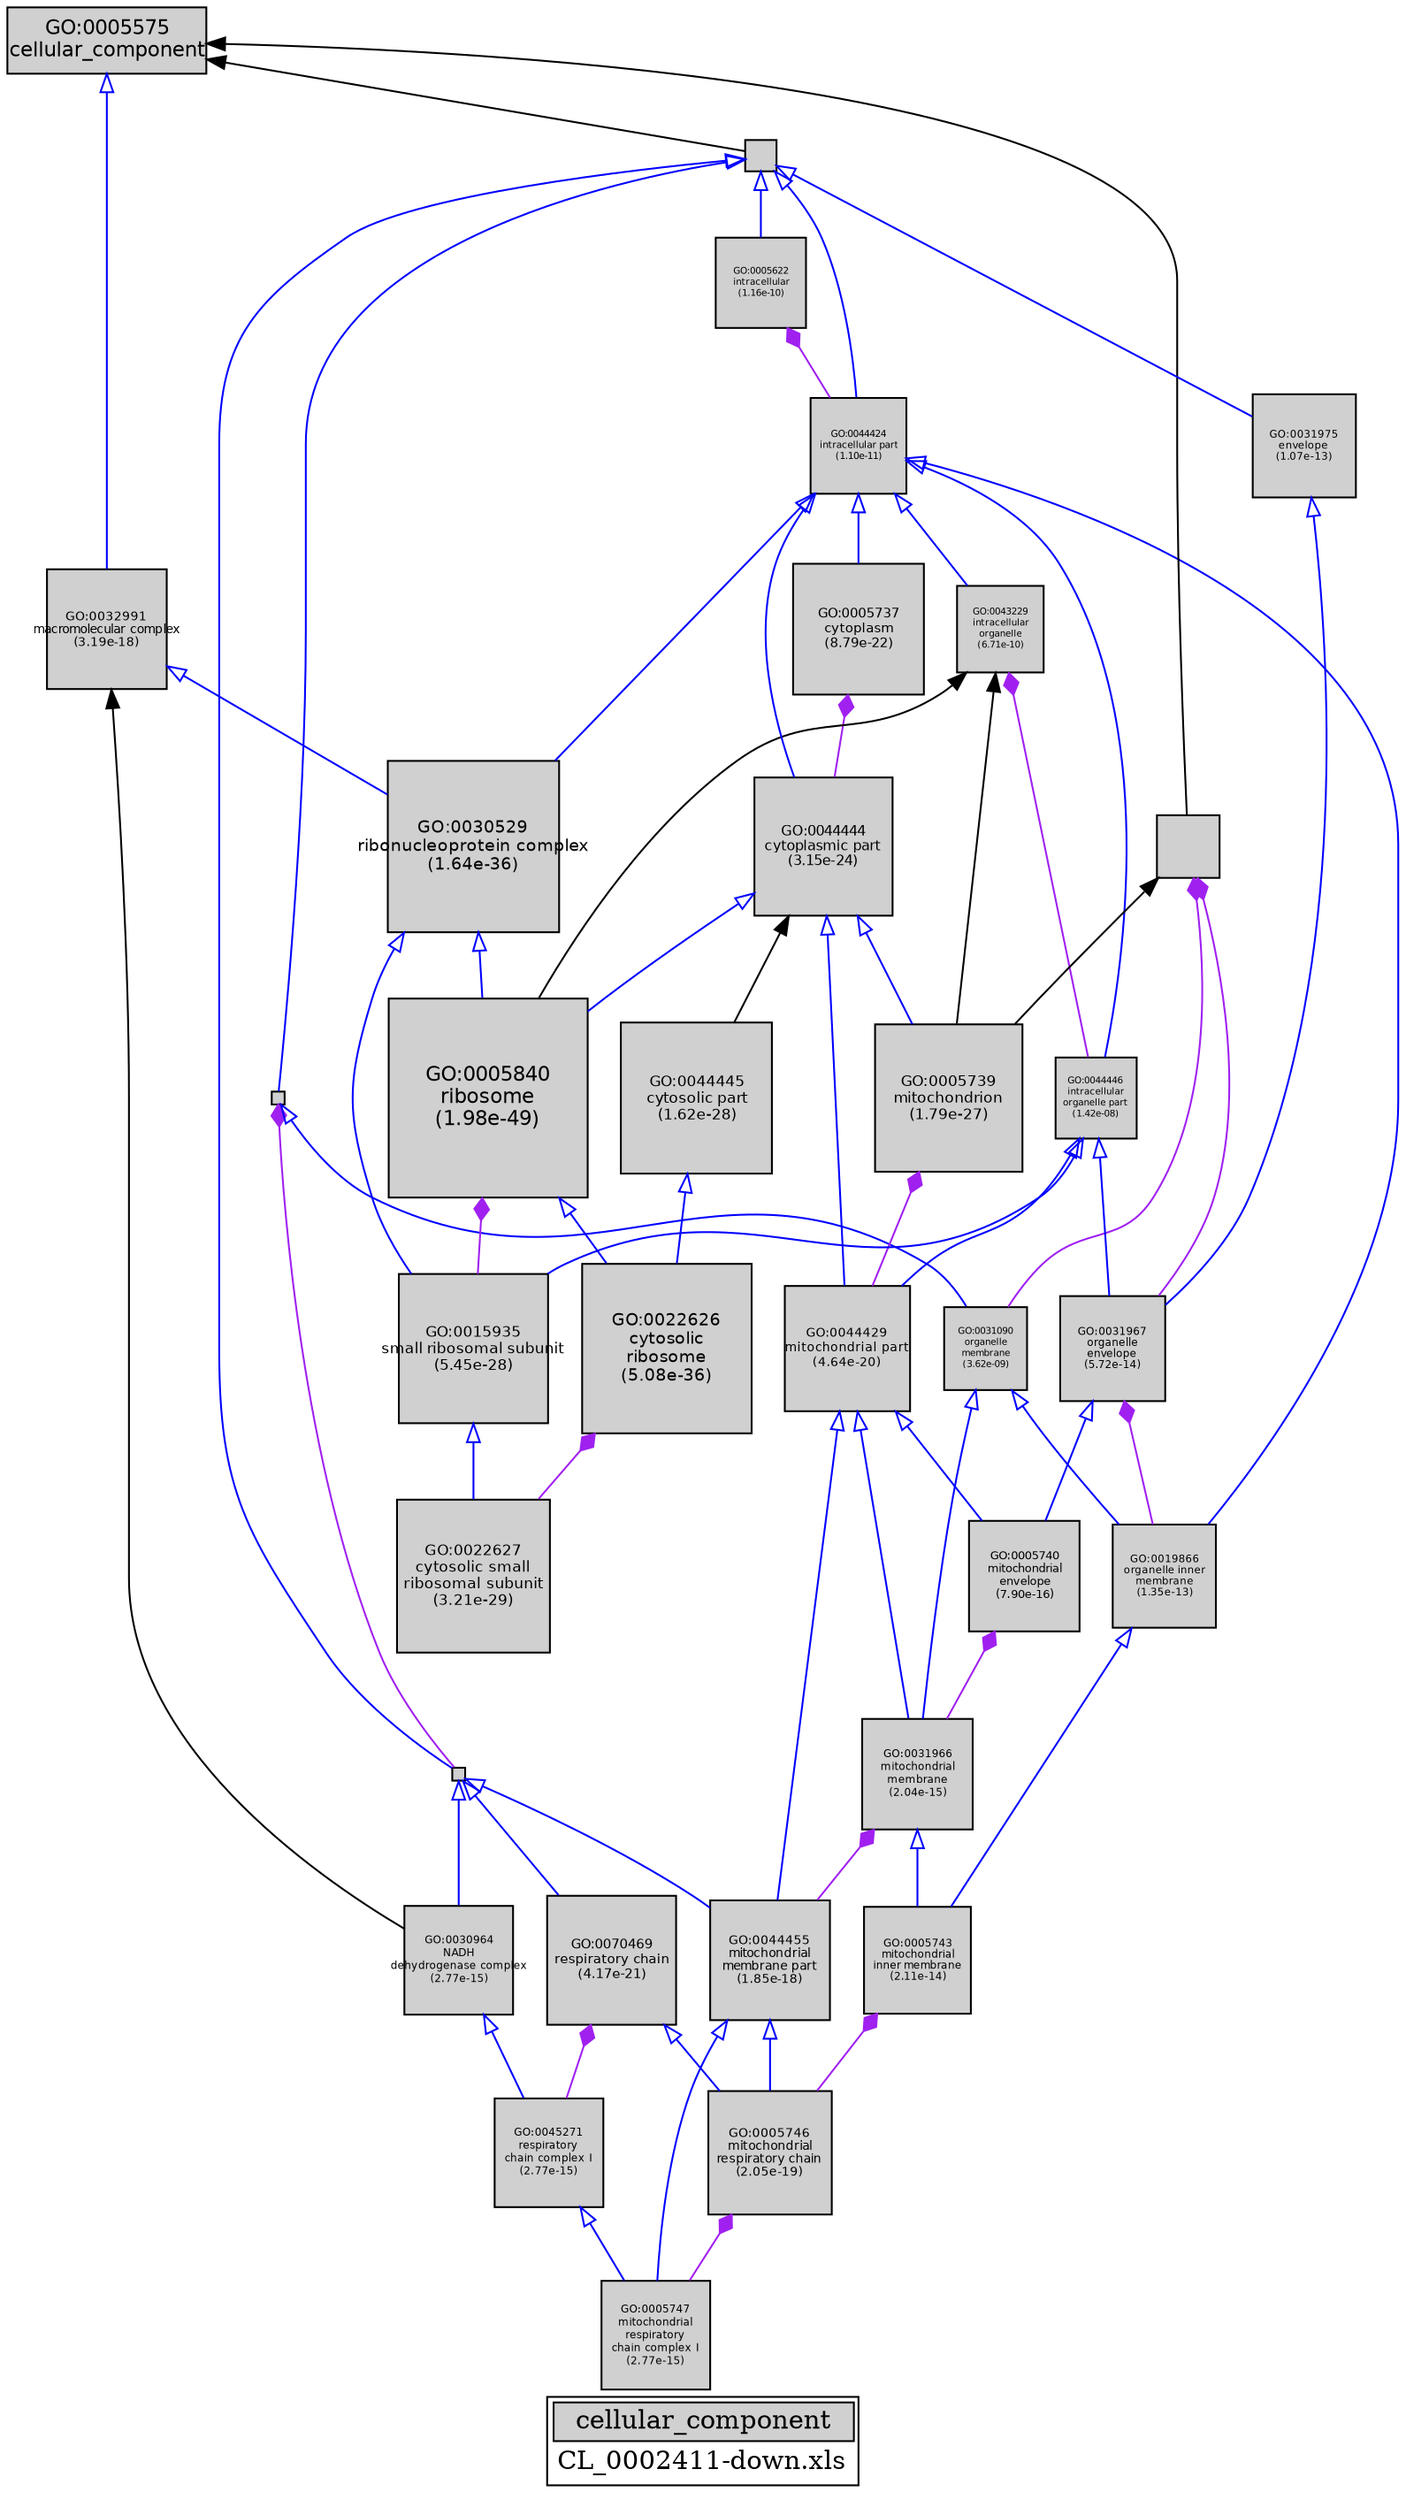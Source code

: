digraph "cellular_component" {
graph [ bgcolor = "#FFFFFF", label = <<TABLE COLOR="black" BGCOLOR="white"><TR><TD COLSPAN="2" BGCOLOR="#D0D0D0"><FONT COLOR="black">cellular_component</FONT></TD></TR><TR><TD BORDER="0">CL_0002411-down.xls</TD></TR></TABLE>> ];
node [ fontname = "Helvetica" ];

subgraph "nodes" {

node [ style = "filled", fixedsize = "true", width = 1, shape = "box", fontsize = 9, fillcolor = "#D0D0D0", fontcolor = "black", color = "black" ];

"GO:0015935" [ URL = "#GO:0015935", label = <<TABLE BORDER="0"><TR><TD>GO:0015935<BR/>small ribosomal subunit<BR/>(5.45e-28)</TD></TR></TABLE>>, width = 1.12424862081, shape = "box", fontsize = 8.09459006984, height = 1.12424862081 ];
"GO:0005737" [ URL = "#GO:0005737", label = <<TABLE BORDER="0"><TR><TD>GO:0005737<BR/>cytoplasm<BR/>(8.79e-22)</TD></TR></TABLE>>, width = 0.989153109495, shape = "box", fontsize = 7.12190238836, height = 0.989153109495 ];
"GO:0043229" [ URL = "#GO:0043229", label = <<TABLE BORDER="0"><TR><TD>GO:0043229<BR/>intracellular<BR/>organelle<BR/>(6.71e-10)</TD></TR></TABLE>>, width = 0.657193907738, shape = "box", fontsize = 5.0, height = 0.657193907738 ];
"GO:0044444" [ URL = "#GO:0044444", label = <<TABLE BORDER="0"><TR><TD>GO:0044444<BR/>cytoplasmic part<BR/>(3.15e-24)</TD></TR></TABLE>>, width = 1.04447347941, shape = "box", fontsize = 7.52020905177, height = 1.04447347941 ];
"GO:0044424" [ URL = "#GO:0044424", label = <<TABLE BORDER="0"><TR><TD>GO:0044424<BR/>intracellular part<BR/>(1.10e-11)</TD></TR></TABLE>>, width = 0.716939319457, shape = "box", fontsize = 5.16196310009, height = 0.716939319457 ];
"GO:0045271" [ URL = "#GO:0045271", label = <<TABLE BORDER="0"><TR><TD>GO:0045271<BR/>respiratory<BR/>chain complex I<BR/>(2.77e-15)</TD></TR></TABLE>>, width = 0.824338773664, shape = "box", fontsize = 5.93523917038, height = 0.824338773664 ];
"GO:0044425" [ URL = "#GO:0044425", label = "", width = 0.101271129254, shape = "box", height = 0.101271129254 ];
"GO:0031967" [ URL = "#GO:0031967", label = <<TABLE BORDER="0"><TR><TD>GO:0031967<BR/>organelle<BR/>envelope<BR/>(5.72e-14)</TD></TR></TABLE>>, width = 0.786796797919, shape = "box", fontsize = 5.66493694501, height = 0.786796797919 ];
"GO:0031975" [ URL = "#GO:0031975", label = <<TABLE BORDER="0"><TR><TD>GO:0031975<BR/>envelope<BR/>(1.07e-13)</TD></TR></TABLE>>, width = 0.778818076146, shape = "box", fontsize = 5.60749014825, height = 0.778818076146 ];
"GO:0030529" [ URL = "#GO:0030529", label = <<TABLE BORDER="0"><TR><TD>GO:0030529<BR/>ribonucleoprotein complex<BR/>(1.64e-36)</TD></TR></TABLE>>, width = 1.28681905216, shape = "box", fontsize = 9.26509717557, height = 1.28681905216 ];
"GO:0005622" [ URL = "#GO:0005622", label = <<TABLE BORDER="0"><TR><TD>GO:0005622<BR/>intracellular<BR/>(1.16e-10)</TD></TR></TABLE>>, width = 0.683349019098, shape = "box", fontsize = 5.0, height = 0.683349019098 ];
"GO:0030964" [ URL = "#GO:0030964", label = <<TABLE BORDER="0"><TR><TD>GO:0030964<BR/>NADH<BR/>dehydrogenase complex<BR/>(2.77e-15)</TD></TR></TABLE>>, width = 0.824338773664, shape = "box", fontsize = 5.93523917038, height = 0.824338773664 ];
"GO:0016020" [ URL = "#GO:0016020", label = "", width = 0.102941820086, shape = "box", height = 0.102941820086 ];
"GO:0044429" [ URL = "#GO:0044429", label = <<TABLE BORDER="0"><TR><TD>GO:0044429<BR/>mitochondrial part<BR/>(4.64e-20)</TD></TR></TABLE>>, width = 0.948258496117, shape = "box", fontsize = 6.82746117204, height = 0.948258496117 ];
"GO:0022627" [ URL = "#GO:0022627", label = <<TABLE BORDER="0"><TR><TD>GO:0022627<BR/>cytosolic small<BR/>ribosomal subunit<BR/>(3.21e-29)</TD></TR></TABLE>>, width = 1.14912498174, shape = "box", fontsize = 8.2736998685, height = 1.14912498174 ];
"GO:0019866" [ URL = "#GO:0019866", label = <<TABLE BORDER="0"><TR><TD>GO:0019866<BR/>organelle inner<BR/>membrane<BR/>(1.35e-13)</TD></TR></TABLE>>, width = 0.775783373959, shape = "box", fontsize = 5.5856402925, height = 0.775783373959 ];
"GO:0031090" [ URL = "#GO:0031090", label = <<TABLE BORDER="0"><TR><TD>GO:0031090<BR/>organelle<BR/>membrane<BR/>(3.62e-09)</TD></TR></TABLE>>, width = 0.631043662744, shape = "box", fontsize = 5.0, height = 0.631043662744 ];
"GO:0005840" [ URL = "#GO:0005840", label = <<TABLE BORDER="0"><TR><TD>GO:0005840<BR/>ribosome<BR/>(1.98e-49)</TD></TR></TABLE>>, width = 1.5, shape = "box", fontsize = 10.8, height = 1.5 ];
"GO:0005739" [ URL = "#GO:0005739", label = <<TABLE BORDER="0"><TR><TD>GO:0005739<BR/>mitochondrion<BR/>(1.79e-27)</TD></TR></TABLE>>, width = 1.11362257005, shape = "box", fontsize = 8.01808250439, height = 1.11362257005 ];
"GO:0022626" [ URL = "#GO:0022626", label = <<TABLE BORDER="0"><TR><TD>GO:0022626<BR/>cytosolic<BR/>ribosome<BR/>(5.08e-36)</TD></TR></TABLE>>, width = 1.27799775165, shape = "box", fontsize = 9.20158381191, height = 1.27799775165 ];
"GO:0031966" [ URL = "#GO:0031966", label = <<TABLE BORDER="0"><TR><TD>GO:0031966<BR/>mitochondrial<BR/>membrane<BR/>(2.04e-15)</TD></TR></TABLE>>, width = 0.828058249356, shape = "box", fontsize = 5.96201939536, height = 0.828058249356 ];
"GO:0005743" [ URL = "#GO:0005743", label = <<TABLE BORDER="0"><TR><TD>GO:0005743<BR/>mitochondrial<BR/>inner membrane<BR/>(2.11e-14)</TD></TR></TABLE>>, width = 0.799376540485, shape = "box", fontsize = 5.75551109149, height = 0.799376540485 ];
"GO:0005747" [ URL = "#GO:0005747", label = <<TABLE BORDER="0"><TR><TD>GO:0005747<BR/>mitochondrial<BR/>respiratory<BR/>chain complex I<BR/>(2.77e-15)</TD></TR></TABLE>>, width = 0.824338773664, shape = "box", fontsize = 5.93523917038, height = 0.824338773664 ];
"GO:0005575" [ URL = "#GO:0005575", label = <<TABLE BORDER="0"><TR><TD>GO:0005575<BR/>cellular_component</TD></TR></TABLE>>, width = 1.5, shape = "box", fontsize = 10.8 ];
"GO:0044445" [ URL = "#GO:0044445", label = <<TABLE BORDER="0"><TR><TD>GO:0044445<BR/>cytosolic part<BR/>(1.62e-28)</TD></TR></TABLE>>, width = 1.13499026726, shape = "box", fontsize = 8.1719299243, height = 1.13499026726 ];
"GO:0043227" [ URL = "#GO:0043227", label = "", width = 0.476194085007, shape = "box", height = 0.476194085007 ];
"GO:0005746" [ URL = "#GO:0005746", label = <<TABLE BORDER="0"><TR><TD>GO:0005746<BR/>mitochondrial<BR/>respiratory chain<BR/>(2.05e-19)</TD></TR></TABLE>>, width = 0.932505190601, shape = "box", fontsize = 6.71403737232, height = 0.932505190601 ];
"GO:0044446" [ URL = "#GO:0044446", label = <<TABLE BORDER="0"><TR><TD>GO:0044446<BR/>intracellular<BR/>organelle part<BR/>(1.42e-08)</TD></TR></TABLE>>, width = 0.608994232394, shape = "box", fontsize = 5.0, height = 0.608994232394 ];
"GO:0032991" [ URL = "#GO:0032991", label = <<TABLE BORDER="0"><TR><TD>GO:0032991<BR/>macromolecular complex<BR/>(3.19e-18)</TD></TR></TABLE>>, width = 0.902614161725, shape = "box", fontsize = 6.49882196442, height = 0.902614161725 ];
"GO:0005740" [ URL = "#GO:0005740", label = <<TABLE BORDER="0"><TR><TD>GO:0005740<BR/>mitochondrial<BR/>envelope<BR/>(7.90e-16)</TD></TR></TABLE>>, width = 0.839405877377, shape = "box", fontsize = 6.04372231712, height = 0.839405877377 ];
"GO:0044464" [ URL = "#GO:0044464", label = "", width = 0.233725771008, shape = "box", height = 0.233725771008 ];
"GO:0070469" [ URL = "#GO:0070469", label = <<TABLE BORDER="0"><TR><TD>GO:0070469<BR/>respiratory chain<BR/>(4.17e-21)</TD></TR></TABLE>>, width = 0.973309069798, shape = "box", fontsize = 7.00782530255, height = 0.973309069798 ];
"GO:0044455" [ URL = "#GO:0044455", label = <<TABLE BORDER="0"><TR><TD>GO:0044455<BR/>mitochondrial<BR/>membrane part<BR/>(1.85e-18)</TD></TR></TABLE>>, width = 0.908635143367, shape = "box", fontsize = 6.54217303224, height = 0.908635143367 ];
}
subgraph "edges" {


edge [ dir = "back", weight = 1 ];
subgraph "regulates" {


edge [ color = "cyan", arrowtail = "none" ];
subgraph "positive" {


edge [ color = "green", arrowtail = "vee" ];
}
subgraph "negative" {


edge [ color = "red", arrowtail = "tee" ];
}
}
subgraph "part_of" {


edge [ color = "purple", arrowtail = "diamond", weight = 2.5 ];
"GO:0016020" -> "GO:0044425";
"GO:0005737" -> "GO:0044444";
"GO:0022626" -> "GO:0022627";
"GO:0070469" -> "GO:0045271";
"GO:0005622" -> "GO:0044424";
"GO:0031966" -> "GO:0044455";
"GO:0005840" -> "GO:0015935";
"GO:0005743" -> "GO:0005746";
"GO:0043229" -> "GO:0044446";
"GO:0005746" -> "GO:0005747";
"GO:0005739" -> "GO:0044429";
"GO:0005740" -> "GO:0031966";
"GO:0043227" -> "GO:0031090";
"GO:0043227" -> "GO:0031967";
"GO:0031967" -> "GO:0019866";
}
subgraph "is_a" {


edge [ color = "blue", arrowtail = "empty", weight = 5.0 ];
"GO:0044464" -> "GO:0016020";
"GO:0044444" -> "GO:0044429";
"GO:0044444" -> "GO:0005739";
"GO:0044424" -> "GO:0044446";
"GO:0044424" -> "GO:0043229";
"GO:0044446" -> "GO:0015935";
"GO:0044424" -> "GO:0005737";
"GO:0044429" -> "GO:0031966";
"GO:0044464" -> "GO:0044425";
"GO:0044464" -> "GO:0031975";
"GO:0044424" -> "GO:0019866";
"GO:0030529" -> "GO:0015935";
"GO:0044425" -> "GO:0070469";
"GO:0044464" -> "GO:0005622";
"GO:0005840" -> "GO:0022626";
"GO:0031966" -> "GO:0005743";
"GO:0044425" -> "GO:0030964";
"GO:0044444" -> "GO:0005840";
"GO:0044424" -> "GO:0030529";
"GO:0005575" -> "GO:0032991";
"GO:0032991" -> "GO:0030529";
"GO:0031090" -> "GO:0019866";
"GO:0015935" -> "GO:0022627";
"GO:0044424" -> "GO:0044444";
"GO:0044455" -> "GO:0005746";
"GO:0045271" -> "GO:0005747";
"GO:0044446" -> "GO:0031967";
"GO:0019866" -> "GO:0005743";
"GO:0031975" -> "GO:0031967";
"GO:0030529" -> "GO:0005840";
"GO:0044446" -> "GO:0044429";
"GO:0044445" -> "GO:0022626";
"GO:0031967" -> "GO:0005740";
"GO:0031090" -> "GO:0031966";
"GO:0016020" -> "GO:0031090";
"GO:0044429" -> "GO:0044455";
"GO:0044464" -> "GO:0044424";
"GO:0044429" -> "GO:0005740";
"GO:0070469" -> "GO:0005746";
"GO:0044425" -> "GO:0044455";
"GO:0030964" -> "GO:0045271";
"GO:0044455" -> "GO:0005747";
}
"GO:0005575" -> "GO:0043227";
"GO:0043229" -> "GO:0005840";
"GO:0043229" -> "GO:0005739";
"GO:0043227" -> "GO:0005739";
"GO:0032991" -> "GO:0030964";
"GO:0005575" -> "GO:0044464";
"GO:0044444" -> "GO:0044445";
}
}
